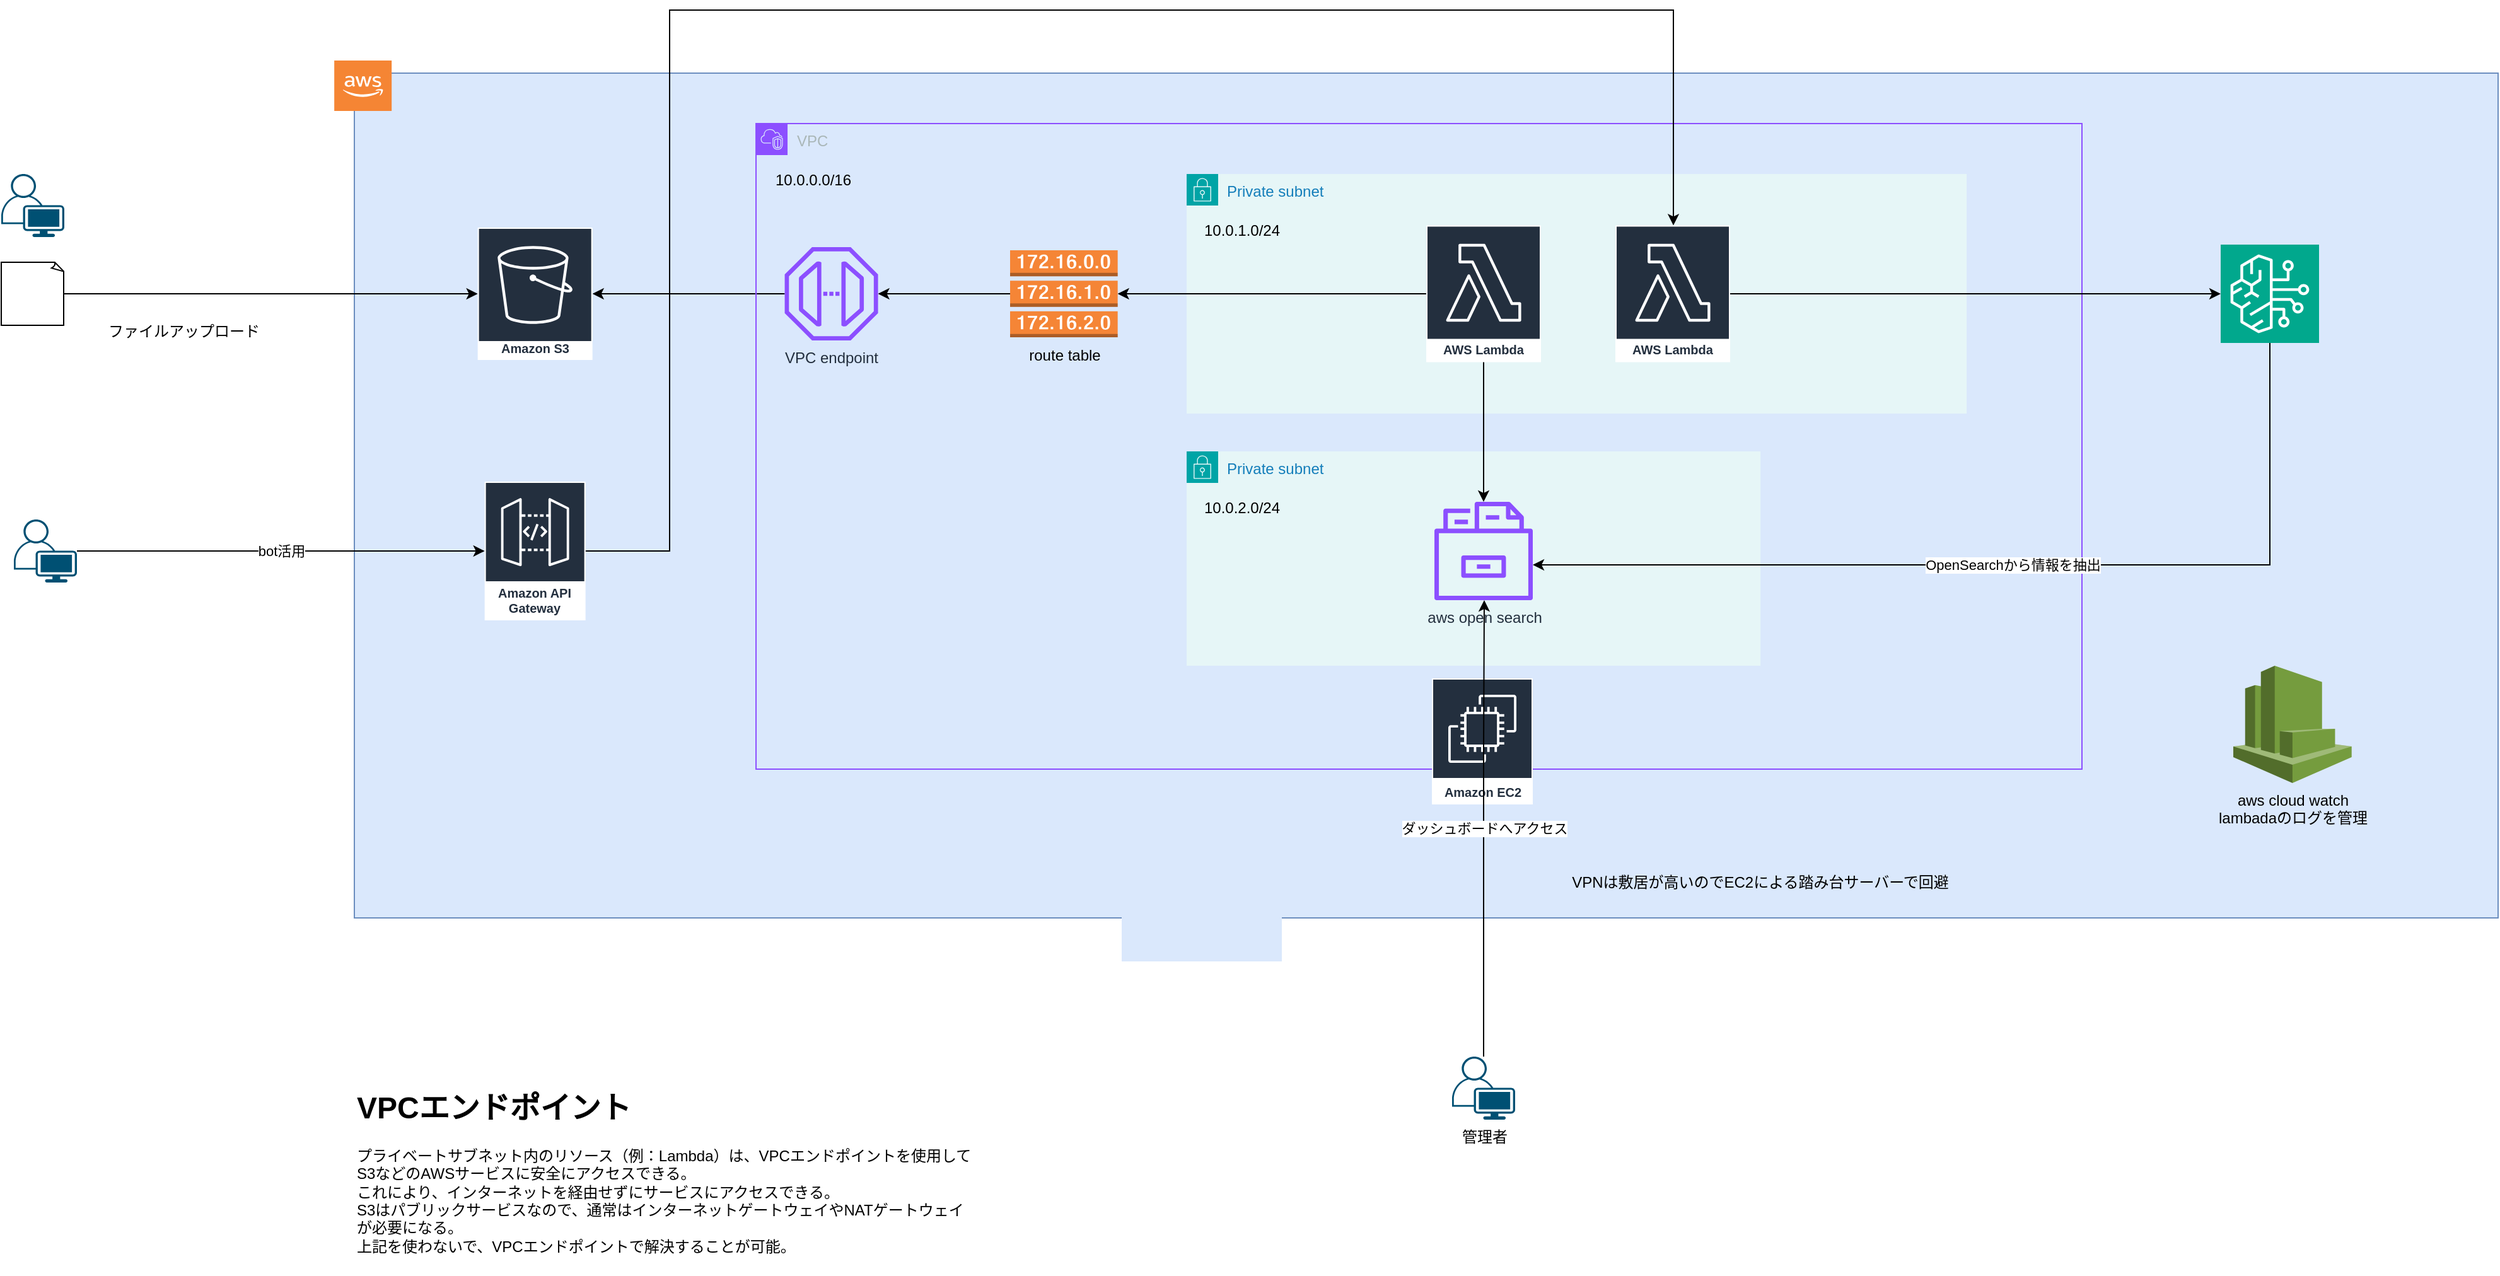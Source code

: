 <mxfile version="24.7.6">
  <diagram name="ページ1" id="gllJCA1h7thsUx88sWPD">
    <mxGraphModel dx="1514" dy="963" grid="1" gridSize="10" guides="1" tooltips="1" connect="1" arrows="1" fold="1" page="1" pageScale="1" pageWidth="827" pageHeight="1169" math="0" shadow="0">
      <root>
        <mxCell id="0" />
        <mxCell id="1" parent="0" />
        <mxCell id="AuEK0kCzOa4qLJjdyJ1y-25" value="t" style="group" parent="1" vertex="1" connectable="0">
          <mxGeometry x="430" y="80" width="1700" height="712" as="geometry" />
        </mxCell>
        <mxCell id="AuEK0kCzOa4qLJjdyJ1y-18" value="" style="rounded=0;whiteSpace=wrap;html=1;fillColor=#dae8fc;strokeColor=#6c8ebf;" parent="AuEK0kCzOa4qLJjdyJ1y-25" vertex="1">
          <mxGeometry y="10" width="1700" height="670" as="geometry" />
        </mxCell>
        <mxCell id="AuEK0kCzOa4qLJjdyJ1y-23" value="" style="outlineConnect=0;dashed=0;verticalLabelPosition=bottom;verticalAlign=top;align=center;html=1;shape=mxgraph.aws3.cloud_2;fillColor=#F58534;gradientColor=none;container=1;" parent="AuEK0kCzOa4qLJjdyJ1y-25" vertex="1">
          <mxGeometry x="-15.927" width="45.505" height="40" as="geometry">
            <mxRectangle width="50" height="40" as="alternateBounds" />
          </mxGeometry>
        </mxCell>
        <mxCell id="AuEK0kCzOa4qLJjdyJ1y-1" value="Amazon S3" style="sketch=0;outlineConnect=0;fontColor=#232F3E;gradientColor=none;strokeColor=#ffffff;fillColor=#232F3E;dashed=0;verticalLabelPosition=middle;verticalAlign=bottom;align=center;html=1;whiteSpace=wrap;fontSize=10;fontStyle=1;spacing=3;shape=mxgraph.aws4.productIcon;prIcon=mxgraph.aws4.s3;" parent="AuEK0kCzOa4qLJjdyJ1y-25" vertex="1">
          <mxGeometry x="97.83" y="132.5" width="91.01" height="105" as="geometry" />
        </mxCell>
        <mxCell id="AuEK0kCzOa4qLJjdyJ1y-14" style="edgeStyle=orthogonalEdgeStyle;rounded=0;orthogonalLoop=1;jettySize=auto;html=1;" parent="AuEK0kCzOa4qLJjdyJ1y-25" source="AuEK0kCzOa4qLJjdyJ1y-35" target="AuEK0kCzOa4qLJjdyJ1y-1" edge="1">
          <mxGeometry relative="1" as="geometry" />
        </mxCell>
        <mxCell id="AuEK0kCzOa4qLJjdyJ1y-32" value="aws&amp;nbsp;&lt;span style=&quot;background-color: initial;&quot;&gt;cloud watch&lt;br&gt;lambadaのログを管理&lt;/span&gt;" style="outlineConnect=0;dashed=0;verticalLabelPosition=bottom;verticalAlign=top;align=center;html=1;shape=mxgraph.aws3.cloudwatch;fillColor=#759C3E;gradientColor=none;" parent="AuEK0kCzOa4qLJjdyJ1y-25" vertex="1">
          <mxGeometry x="1490.0" y="480" width="93.853" height="93" as="geometry" />
        </mxCell>
        <mxCell id="AuEK0kCzOa4qLJjdyJ1y-35" value="VPC endpoint" style="sketch=0;outlineConnect=0;fontColor=#232F3E;gradientColor=none;fillColor=#8C4FFF;strokeColor=none;dashed=0;verticalLabelPosition=bottom;verticalAlign=top;align=center;html=1;fontSize=12;fontStyle=0;aspect=fixed;pointerEvents=1;shape=mxgraph.aws4.endpoint;" parent="AuEK0kCzOa4qLJjdyJ1y-25" vertex="1">
          <mxGeometry x="341.284" y="148" width="74" height="74" as="geometry" />
        </mxCell>
        <mxCell id="AuEK0kCzOa4qLJjdyJ1y-20" value="VPC" style="points=[[0,0],[0.25,0],[0.5,0],[0.75,0],[1,0],[1,0.25],[1,0.5],[1,0.75],[1,1],[0.75,1],[0.5,1],[0.25,1],[0,1],[0,0.75],[0,0.5],[0,0.25]];outlineConnect=0;gradientColor=none;html=1;whiteSpace=wrap;fontSize=12;fontStyle=0;container=1;pointerEvents=0;collapsible=0;recursiveResize=0;shape=mxgraph.aws4.group;grIcon=mxgraph.aws4.group_vpc2;strokeColor=#8C4FFF;fillColor=none;verticalAlign=top;align=left;spacingLeft=30;fontColor=#AAB7B8;dashed=0;" parent="AuEK0kCzOa4qLJjdyJ1y-25" vertex="1">
          <mxGeometry x="318.53" y="50" width="1051.47" height="512" as="geometry" />
        </mxCell>
        <mxCell id="AuEK0kCzOa4qLJjdyJ1y-26" value="Private subnet" style="points=[[0,0],[0.25,0],[0.5,0],[0.75,0],[1,0],[1,0.25],[1,0.5],[1,0.75],[1,1],[0.75,1],[0.5,1],[0.25,1],[0,1],[0,0.75],[0,0.5],[0,0.25]];outlineConnect=0;gradientColor=none;html=1;whiteSpace=wrap;fontSize=12;fontStyle=0;container=1;pointerEvents=0;collapsible=0;recursiveResize=0;shape=mxgraph.aws4.group;grIcon=mxgraph.aws4.group_security_group;grStroke=0;strokeColor=#00A4A6;fillColor=#E6F6F7;verticalAlign=top;align=left;spacingLeft=30;fontColor=#147EBA;dashed=0;" parent="AuEK0kCzOa4qLJjdyJ1y-20" vertex="1">
          <mxGeometry x="341.47" y="40" width="618.53" height="190" as="geometry" />
        </mxCell>
        <mxCell id="AuEK0kCzOa4qLJjdyJ1y-40" value="10.0.1.0/24" style="text;html=1;align=center;verticalAlign=middle;whiteSpace=wrap;rounded=0;" parent="AuEK0kCzOa4qLJjdyJ1y-26" vertex="1">
          <mxGeometry x="10.239" y="30" width="68.257" height="30" as="geometry" />
        </mxCell>
        <mxCell id="AuEK0kCzOa4qLJjdyJ1y-39" value="10.0.0.0/16" style="text;html=1;align=center;verticalAlign=middle;whiteSpace=wrap;rounded=0;" parent="AuEK0kCzOa4qLJjdyJ1y-20" vertex="1">
          <mxGeometry x="11.376" y="30" width="68.257" height="30" as="geometry" />
        </mxCell>
        <mxCell id="AuEK0kCzOa4qLJjdyJ1y-30" value="Private subnet" style="points=[[0,0],[0.25,0],[0.5,0],[0.75,0],[1,0],[1,0.25],[1,0.5],[1,0.75],[1,1],[0.75,1],[0.5,1],[0.25,1],[0,1],[0,0.75],[0,0.5],[0,0.25]];outlineConnect=0;gradientColor=none;html=1;whiteSpace=wrap;fontSize=12;fontStyle=0;container=1;pointerEvents=0;collapsible=0;recursiveResize=0;shape=mxgraph.aws4.group;grIcon=mxgraph.aws4.group_security_group;grStroke=0;strokeColor=#00A4A6;fillColor=#E6F6F7;verticalAlign=top;align=left;spacingLeft=30;fontColor=#147EBA;dashed=0;" parent="AuEK0kCzOa4qLJjdyJ1y-20" vertex="1">
          <mxGeometry x="341.468" y="260" width="455.046" height="170" as="geometry" />
        </mxCell>
        <mxCell id="AuEK0kCzOa4qLJjdyJ1y-42" value="10.0.2.0/24" style="text;html=1;align=center;verticalAlign=middle;whiteSpace=wrap;rounded=0;" parent="AuEK0kCzOa4qLJjdyJ1y-30" vertex="1">
          <mxGeometry x="10.001" y="30" width="68.257" height="30" as="geometry" />
        </mxCell>
        <mxCell id="AuEK0kCzOa4qLJjdyJ1y-3" value="AWS Lambda" style="sketch=0;outlineConnect=0;fontColor=#232F3E;gradientColor=none;strokeColor=#ffffff;fillColor=#232F3E;dashed=0;verticalLabelPosition=middle;verticalAlign=bottom;align=center;html=1;whiteSpace=wrap;fontSize=10;fontStyle=1;spacing=3;shape=mxgraph.aws4.productIcon;prIcon=mxgraph.aws4.lambda;" parent="AuEK0kCzOa4qLJjdyJ1y-25" vertex="1">
          <mxGeometry x="850" y="130.75" width="91.01" height="108.5" as="geometry" />
        </mxCell>
        <mxCell id="AuEK0kCzOa4qLJjdyJ1y-16" value="aws open search" style="sketch=0;outlineConnect=0;fontColor=#232F3E;gradientColor=none;fillColor=#8C4FFF;strokeColor=none;dashed=0;verticalLabelPosition=bottom;verticalAlign=top;align=center;html=1;fontSize=12;fontStyle=0;aspect=fixed;pointerEvents=1;shape=mxgraph.aws4.opensearch_service_index;" parent="AuEK0kCzOa4qLJjdyJ1y-25" vertex="1">
          <mxGeometry x="856.5" y="350" width="78" height="78" as="geometry" />
        </mxCell>
        <mxCell id="AuEK0kCzOa4qLJjdyJ1y-17" style="edgeStyle=orthogonalEdgeStyle;rounded=0;orthogonalLoop=1;jettySize=auto;html=1;" parent="AuEK0kCzOa4qLJjdyJ1y-25" source="AuEK0kCzOa4qLJjdyJ1y-3" target="AuEK0kCzOa4qLJjdyJ1y-16" edge="1">
          <mxGeometry relative="1" as="geometry" />
        </mxCell>
        <mxCell id="AuEK0kCzOa4qLJjdyJ1y-47" style="edgeStyle=orthogonalEdgeStyle;rounded=0;orthogonalLoop=1;jettySize=auto;html=1;" parent="AuEK0kCzOa4qLJjdyJ1y-25" source="AuEK0kCzOa4qLJjdyJ1y-43" target="AuEK0kCzOa4qLJjdyJ1y-35" edge="1">
          <mxGeometry relative="1" as="geometry" />
        </mxCell>
        <mxCell id="AuEK0kCzOa4qLJjdyJ1y-43" value="route table" style="outlineConnect=0;dashed=0;verticalLabelPosition=bottom;verticalAlign=top;align=center;html=1;shape=mxgraph.aws3.route_table;fillColor=#F58536;gradientColor=none;" parent="AuEK0kCzOa4qLJjdyJ1y-25" vertex="1">
          <mxGeometry x="520.004" y="150.5" width="85.321" height="69" as="geometry" />
        </mxCell>
        <mxCell id="AuEK0kCzOa4qLJjdyJ1y-44" style="edgeStyle=orthogonalEdgeStyle;rounded=0;orthogonalLoop=1;jettySize=auto;html=1;entryX=1;entryY=0.5;entryDx=0;entryDy=0;entryPerimeter=0;" parent="AuEK0kCzOa4qLJjdyJ1y-25" source="AuEK0kCzOa4qLJjdyJ1y-3" target="AuEK0kCzOa4qLJjdyJ1y-43" edge="1">
          <mxGeometry relative="1" as="geometry" />
        </mxCell>
        <mxCell id="63NPy0ab2EjR-5KexuRM-2" value="VPNは敷居が高いのでEC2による踏み台サーバーで回避" style="text;html=1;align=center;verticalAlign=middle;whiteSpace=wrap;rounded=0;" vertex="1" parent="AuEK0kCzOa4qLJjdyJ1y-25">
          <mxGeometry x="870" y="592" width="490" height="120" as="geometry" />
        </mxCell>
        <mxCell id="63NPy0ab2EjR-5KexuRM-5" value="Amazon EC2" style="sketch=0;outlineConnect=0;fontColor=#232F3E;gradientColor=none;strokeColor=#ffffff;fillColor=#232F3E;dashed=0;verticalLabelPosition=middle;verticalAlign=bottom;align=center;html=1;whiteSpace=wrap;fontSize=10;fontStyle=1;spacing=3;shape=mxgraph.aws4.productIcon;prIcon=mxgraph.aws4.ec2;" vertex="1" parent="AuEK0kCzOa4qLJjdyJ1y-25">
          <mxGeometry x="854.5" y="490" width="80" height="100" as="geometry" />
        </mxCell>
        <mxCell id="63NPy0ab2EjR-5KexuRM-12" style="edgeStyle=orthogonalEdgeStyle;rounded=0;orthogonalLoop=1;jettySize=auto;html=1;" edge="1" parent="AuEK0kCzOa4qLJjdyJ1y-25" source="63NPy0ab2EjR-5KexuRM-7" target="63NPy0ab2EjR-5KexuRM-11">
          <mxGeometry relative="1" as="geometry">
            <Array as="points">
              <mxPoint x="250" y="389" />
              <mxPoint x="250" y="-40" />
              <mxPoint x="1046" y="-40" />
            </Array>
          </mxGeometry>
        </mxCell>
        <mxCell id="63NPy0ab2EjR-5KexuRM-7" value="Amazon API Gateway" style="sketch=0;outlineConnect=0;fontColor=#232F3E;gradientColor=none;strokeColor=#ffffff;fillColor=#232F3E;dashed=0;verticalLabelPosition=middle;verticalAlign=bottom;align=center;html=1;whiteSpace=wrap;fontSize=10;fontStyle=1;spacing=3;shape=mxgraph.aws4.productIcon;prIcon=mxgraph.aws4.api_gateway;" vertex="1" parent="AuEK0kCzOa4qLJjdyJ1y-25">
          <mxGeometry x="103.33" y="334" width="80" height="110" as="geometry" />
        </mxCell>
        <mxCell id="63NPy0ab2EjR-5KexuRM-14" style="edgeStyle=orthogonalEdgeStyle;rounded=0;orthogonalLoop=1;jettySize=auto;html=1;" edge="1" parent="AuEK0kCzOa4qLJjdyJ1y-25" source="63NPy0ab2EjR-5KexuRM-11" target="63NPy0ab2EjR-5KexuRM-13">
          <mxGeometry relative="1" as="geometry" />
        </mxCell>
        <mxCell id="63NPy0ab2EjR-5KexuRM-11" value="AWS Lambda" style="sketch=0;outlineConnect=0;fontColor=#232F3E;gradientColor=none;strokeColor=#ffffff;fillColor=#232F3E;dashed=0;verticalLabelPosition=middle;verticalAlign=bottom;align=center;html=1;whiteSpace=wrap;fontSize=10;fontStyle=1;spacing=3;shape=mxgraph.aws4.productIcon;prIcon=mxgraph.aws4.lambda;" vertex="1" parent="AuEK0kCzOa4qLJjdyJ1y-25">
          <mxGeometry x="1000" y="130.75" width="91.01" height="108.5" as="geometry" />
        </mxCell>
        <mxCell id="63NPy0ab2EjR-5KexuRM-16" value="OpenSearchから情報を抽出" style="edgeStyle=orthogonalEdgeStyle;rounded=0;orthogonalLoop=1;jettySize=auto;html=1;" edge="1" parent="AuEK0kCzOa4qLJjdyJ1y-25" source="63NPy0ab2EjR-5KexuRM-13" target="AuEK0kCzOa4qLJjdyJ1y-16">
          <mxGeometry relative="1" as="geometry">
            <Array as="points">
              <mxPoint x="1519" y="400" />
            </Array>
          </mxGeometry>
        </mxCell>
        <mxCell id="63NPy0ab2EjR-5KexuRM-13" value="" style="sketch=0;points=[[0,0,0],[0.25,0,0],[0.5,0,0],[0.75,0,0],[1,0,0],[0,1,0],[0.25,1,0],[0.5,1,0],[0.75,1,0],[1,1,0],[0,0.25,0],[0,0.5,0],[0,0.75,0],[1,0.25,0],[1,0.5,0],[1,0.75,0]];outlineConnect=0;fontColor=#232F3E;fillColor=#01A88D;strokeColor=#ffffff;dashed=0;verticalLabelPosition=bottom;verticalAlign=top;align=center;html=1;fontSize=12;fontStyle=0;aspect=fixed;shape=mxgraph.aws4.resourceIcon;resIcon=mxgraph.aws4.bedrock;" vertex="1" parent="AuEK0kCzOa4qLJjdyJ1y-25">
          <mxGeometry x="1480" y="146" width="78" height="78" as="geometry" />
        </mxCell>
        <mxCell id="AuEK0kCzOa4qLJjdyJ1y-12" style="edgeStyle=orthogonalEdgeStyle;rounded=0;orthogonalLoop=1;jettySize=auto;html=1;" parent="1" source="AuEK0kCzOa4qLJjdyJ1y-7" target="AuEK0kCzOa4qLJjdyJ1y-1" edge="1">
          <mxGeometry relative="1" as="geometry" />
        </mxCell>
        <mxCell id="AuEK0kCzOa4qLJjdyJ1y-7" value="" style="whiteSpace=wrap;html=1;shape=mxgraph.basic.document" parent="1" vertex="1">
          <mxGeometry x="150" y="240" width="50" height="50" as="geometry" />
        </mxCell>
        <mxCell id="AuEK0kCzOa4qLJjdyJ1y-10" value="ファイルアップロード" style="text;html=1;align=center;verticalAlign=middle;whiteSpace=wrap;rounded=0;" parent="1" vertex="1">
          <mxGeometry x="220" y="280" width="150" height="30" as="geometry" />
        </mxCell>
        <mxCell id="AuEK0kCzOa4qLJjdyJ1y-34" value="" style="points=[[0.35,0,0],[0.98,0.51,0],[1,0.71,0],[0.67,1,0],[0,0.795,0],[0,0.65,0]];verticalLabelPosition=bottom;sketch=0;html=1;verticalAlign=top;aspect=fixed;align=center;pointerEvents=1;shape=mxgraph.cisco19.user;fillColor=#005073;strokeColor=none;" parent="1" vertex="1">
          <mxGeometry x="150" y="170" width="50" height="50" as="geometry" />
        </mxCell>
        <mxCell id="AuEK0kCzOa4qLJjdyJ1y-38" value="&lt;h1 style=&quot;margin-top: 0px;&quot;&gt;VPCエンドポイント&lt;/h1&gt;&lt;div&gt;プライベートサブネット内のリソース（例：Lambda）は、VPCエンドポイントを使用してS3などのAWSサービスに安全にアクセスできる。&lt;br&gt;&lt;/div&gt;&lt;div&gt;これにより、インターネットを経由せずにサービスにアクセスできる。&lt;br&gt;S3はパブリックサービスなので、通常は&lt;span style=&quot;background-color: initial;&quot;&gt;インターネットゲートウェイやNATゲートウェイが必要になる。&lt;br&gt;上記を使わないで、VPCエンドポイントで解決することが可能。&lt;/span&gt;&lt;/div&gt;" style="text;html=1;whiteSpace=wrap;overflow=hidden;rounded=0;" parent="1" vertex="1">
          <mxGeometry x="430" y="890" width="490" height="150" as="geometry" />
        </mxCell>
        <mxCell id="AuEK0kCzOa4qLJjdyJ1y-56" value="ダッシュボードへアクセス" style="edgeStyle=orthogonalEdgeStyle;rounded=0;orthogonalLoop=1;jettySize=auto;html=1;" parent="1" source="AuEK0kCzOa4qLJjdyJ1y-55" target="AuEK0kCzOa4qLJjdyJ1y-16" edge="1">
          <mxGeometry relative="1" as="geometry">
            <Array as="points">
              <mxPoint x="1326" y="630" />
              <mxPoint x="1326" y="630" />
            </Array>
          </mxGeometry>
        </mxCell>
        <mxCell id="AuEK0kCzOa4qLJjdyJ1y-55" value="管理者" style="points=[[0.35,0,0],[0.98,0.51,0],[1,0.71,0],[0.67,1,0],[0,0.795,0],[0,0.65,0]];verticalLabelPosition=bottom;sketch=0;html=1;verticalAlign=top;aspect=fixed;align=center;pointerEvents=1;shape=mxgraph.cisco19.user;fillColor=#005073;strokeColor=none;" parent="1" vertex="1">
          <mxGeometry x="1300.5" y="870" width="50" height="50" as="geometry" />
        </mxCell>
        <mxCell id="63NPy0ab2EjR-5KexuRM-10" value="bot活用" style="edgeStyle=orthogonalEdgeStyle;rounded=0;orthogonalLoop=1;jettySize=auto;html=1;" edge="1" parent="1" source="63NPy0ab2EjR-5KexuRM-9" target="63NPy0ab2EjR-5KexuRM-7">
          <mxGeometry relative="1" as="geometry" />
        </mxCell>
        <mxCell id="63NPy0ab2EjR-5KexuRM-9" value="" style="points=[[0.35,0,0],[0.98,0.51,0],[1,0.71,0],[0.67,1,0],[0,0.795,0],[0,0.65,0]];verticalLabelPosition=bottom;sketch=0;html=1;verticalAlign=top;aspect=fixed;align=center;pointerEvents=1;shape=mxgraph.cisco19.user;fillColor=#005073;strokeColor=none;" vertex="1" parent="1">
          <mxGeometry x="160" y="444" width="50" height="50" as="geometry" />
        </mxCell>
      </root>
    </mxGraphModel>
  </diagram>
</mxfile>
